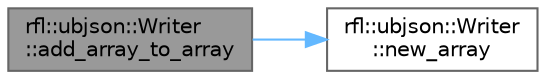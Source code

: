 digraph "rfl::ubjson::Writer::add_array_to_array"
{
 // LATEX_PDF_SIZE
  bgcolor="transparent";
  edge [fontname=Helvetica,fontsize=10,labelfontname=Helvetica,labelfontsize=10];
  node [fontname=Helvetica,fontsize=10,shape=box,height=0.2,width=0.4];
  rankdir="LR";
  Node1 [id="Node000001",label="rfl::ubjson::Writer\l::add_array_to_array",height=0.2,width=0.4,color="gray40", fillcolor="grey60", style="filled", fontcolor="black",tooltip=" "];
  Node1 -> Node2 [id="edge2_Node000001_Node000002",color="steelblue1",style="solid",tooltip=" "];
  Node2 [id="Node000002",label="rfl::ubjson::Writer\l::new_array",height=0.2,width=0.4,color="grey40", fillcolor="white", style="filled",URL="$classrfl_1_1ubjson_1_1_writer.html#ab9edadb304d5c3276b2d1dbb19a28199",tooltip=" "];
}
